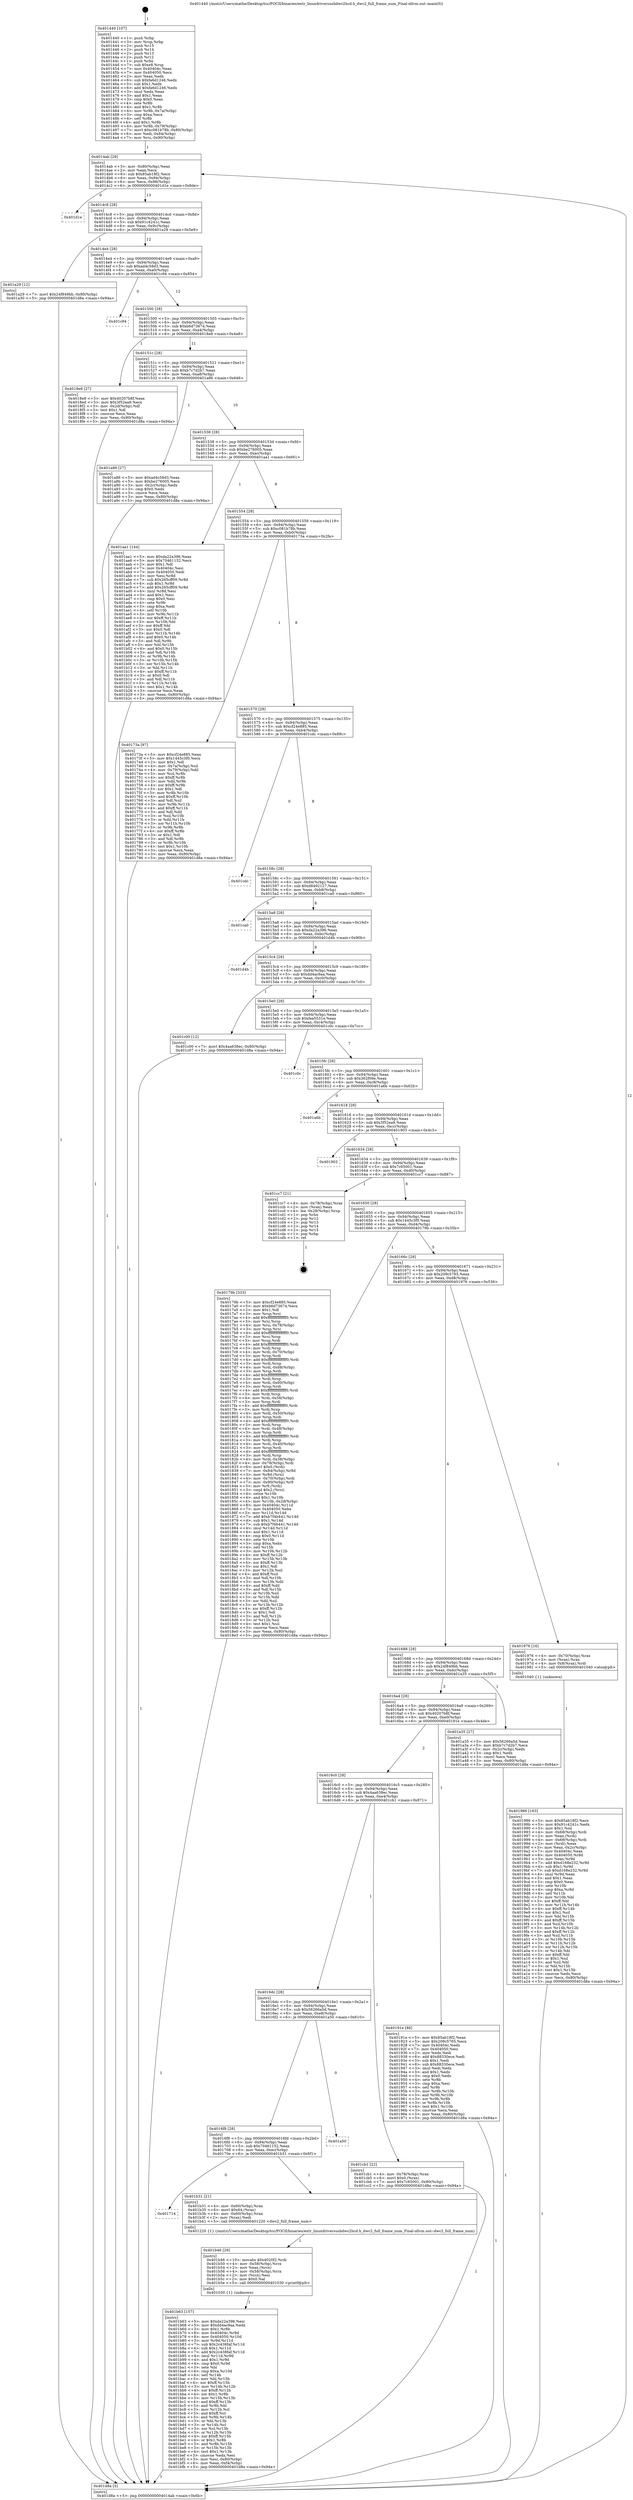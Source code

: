 digraph "0x401440" {
  label = "0x401440 (/mnt/c/Users/mathe/Desktop/tcc/POCII/binaries/extr_linuxdriversusbdwc2hcd.h_dwc2_full_frame_num_Final-ollvm.out::main(0))"
  labelloc = "t"
  node[shape=record]

  Entry [label="",width=0.3,height=0.3,shape=circle,fillcolor=black,style=filled]
  "0x4014ab" [label="{
     0x4014ab [29]\l
     | [instrs]\l
     &nbsp;&nbsp;0x4014ab \<+3\>: mov -0x80(%rbp),%eax\l
     &nbsp;&nbsp;0x4014ae \<+2\>: mov %eax,%ecx\l
     &nbsp;&nbsp;0x4014b0 \<+6\>: sub $0x85ab18f2,%ecx\l
     &nbsp;&nbsp;0x4014b6 \<+6\>: mov %eax,-0x94(%rbp)\l
     &nbsp;&nbsp;0x4014bc \<+6\>: mov %ecx,-0x98(%rbp)\l
     &nbsp;&nbsp;0x4014c2 \<+6\>: je 0000000000401d1e \<main+0x8de\>\l
  }"]
  "0x401d1e" [label="{
     0x401d1e\l
  }", style=dashed]
  "0x4014c8" [label="{
     0x4014c8 [28]\l
     | [instrs]\l
     &nbsp;&nbsp;0x4014c8 \<+5\>: jmp 00000000004014cd \<main+0x8d\>\l
     &nbsp;&nbsp;0x4014cd \<+6\>: mov -0x94(%rbp),%eax\l
     &nbsp;&nbsp;0x4014d3 \<+5\>: sub $0x91c4241c,%eax\l
     &nbsp;&nbsp;0x4014d8 \<+6\>: mov %eax,-0x9c(%rbp)\l
     &nbsp;&nbsp;0x4014de \<+6\>: je 0000000000401a29 \<main+0x5e9\>\l
  }"]
  Exit [label="",width=0.3,height=0.3,shape=circle,fillcolor=black,style=filled,peripheries=2]
  "0x401a29" [label="{
     0x401a29 [12]\l
     | [instrs]\l
     &nbsp;&nbsp;0x401a29 \<+7\>: movl $0x24f849bb,-0x80(%rbp)\l
     &nbsp;&nbsp;0x401a30 \<+5\>: jmp 0000000000401d8a \<main+0x94a\>\l
  }"]
  "0x4014e4" [label="{
     0x4014e4 [28]\l
     | [instrs]\l
     &nbsp;&nbsp;0x4014e4 \<+5\>: jmp 00000000004014e9 \<main+0xa9\>\l
     &nbsp;&nbsp;0x4014e9 \<+6\>: mov -0x94(%rbp),%eax\l
     &nbsp;&nbsp;0x4014ef \<+5\>: sub $0xad4c58d3,%eax\l
     &nbsp;&nbsp;0x4014f4 \<+6\>: mov %eax,-0xa0(%rbp)\l
     &nbsp;&nbsp;0x4014fa \<+6\>: je 0000000000401c94 \<main+0x854\>\l
  }"]
  "0x401b63" [label="{
     0x401b63 [157]\l
     | [instrs]\l
     &nbsp;&nbsp;0x401b63 \<+5\>: mov $0xda22a396,%esi\l
     &nbsp;&nbsp;0x401b68 \<+5\>: mov $0xdd4ac9aa,%edx\l
     &nbsp;&nbsp;0x401b6d \<+3\>: mov $0x1,%r8b\l
     &nbsp;&nbsp;0x401b70 \<+8\>: mov 0x40404c,%r9d\l
     &nbsp;&nbsp;0x401b78 \<+8\>: mov 0x404050,%r10d\l
     &nbsp;&nbsp;0x401b80 \<+3\>: mov %r9d,%r11d\l
     &nbsp;&nbsp;0x401b83 \<+7\>: sub $0x2c438faf,%r11d\l
     &nbsp;&nbsp;0x401b8a \<+4\>: sub $0x1,%r11d\l
     &nbsp;&nbsp;0x401b8e \<+7\>: add $0x2c438faf,%r11d\l
     &nbsp;&nbsp;0x401b95 \<+4\>: imul %r11d,%r9d\l
     &nbsp;&nbsp;0x401b99 \<+4\>: and $0x1,%r9d\l
     &nbsp;&nbsp;0x401b9d \<+4\>: cmp $0x0,%r9d\l
     &nbsp;&nbsp;0x401ba1 \<+3\>: sete %bl\l
     &nbsp;&nbsp;0x401ba4 \<+4\>: cmp $0xa,%r10d\l
     &nbsp;&nbsp;0x401ba8 \<+4\>: setl %r14b\l
     &nbsp;&nbsp;0x401bac \<+3\>: mov %bl,%r15b\l
     &nbsp;&nbsp;0x401baf \<+4\>: xor $0xff,%r15b\l
     &nbsp;&nbsp;0x401bb3 \<+3\>: mov %r14b,%r12b\l
     &nbsp;&nbsp;0x401bb6 \<+4\>: xor $0xff,%r12b\l
     &nbsp;&nbsp;0x401bba \<+4\>: xor $0x1,%r8b\l
     &nbsp;&nbsp;0x401bbe \<+3\>: mov %r15b,%r13b\l
     &nbsp;&nbsp;0x401bc1 \<+4\>: and $0xff,%r13b\l
     &nbsp;&nbsp;0x401bc5 \<+3\>: and %r8b,%bl\l
     &nbsp;&nbsp;0x401bc8 \<+3\>: mov %r12b,%cl\l
     &nbsp;&nbsp;0x401bcb \<+3\>: and $0xff,%cl\l
     &nbsp;&nbsp;0x401bce \<+3\>: and %r8b,%r14b\l
     &nbsp;&nbsp;0x401bd1 \<+3\>: or %bl,%r13b\l
     &nbsp;&nbsp;0x401bd4 \<+3\>: or %r14b,%cl\l
     &nbsp;&nbsp;0x401bd7 \<+3\>: xor %cl,%r13b\l
     &nbsp;&nbsp;0x401bda \<+3\>: or %r12b,%r15b\l
     &nbsp;&nbsp;0x401bdd \<+4\>: xor $0xff,%r15b\l
     &nbsp;&nbsp;0x401be1 \<+4\>: or $0x1,%r8b\l
     &nbsp;&nbsp;0x401be5 \<+3\>: and %r8b,%r15b\l
     &nbsp;&nbsp;0x401be8 \<+3\>: or %r15b,%r13b\l
     &nbsp;&nbsp;0x401beb \<+4\>: test $0x1,%r13b\l
     &nbsp;&nbsp;0x401bef \<+3\>: cmovne %edx,%esi\l
     &nbsp;&nbsp;0x401bf2 \<+3\>: mov %esi,-0x80(%rbp)\l
     &nbsp;&nbsp;0x401bf5 \<+6\>: mov %eax,-0xf4(%rbp)\l
     &nbsp;&nbsp;0x401bfb \<+5\>: jmp 0000000000401d8a \<main+0x94a\>\l
  }"]
  "0x401c94" [label="{
     0x401c94\l
  }", style=dashed]
  "0x401500" [label="{
     0x401500 [28]\l
     | [instrs]\l
     &nbsp;&nbsp;0x401500 \<+5\>: jmp 0000000000401505 \<main+0xc5\>\l
     &nbsp;&nbsp;0x401505 \<+6\>: mov -0x94(%rbp),%eax\l
     &nbsp;&nbsp;0x40150b \<+5\>: sub $0xb6d73674,%eax\l
     &nbsp;&nbsp;0x401510 \<+6\>: mov %eax,-0xa4(%rbp)\l
     &nbsp;&nbsp;0x401516 \<+6\>: je 00000000004018e8 \<main+0x4a8\>\l
  }"]
  "0x401b46" [label="{
     0x401b46 [29]\l
     | [instrs]\l
     &nbsp;&nbsp;0x401b46 \<+10\>: movabs $0x4020f2,%rdi\l
     &nbsp;&nbsp;0x401b50 \<+4\>: mov -0x58(%rbp),%rcx\l
     &nbsp;&nbsp;0x401b54 \<+2\>: mov %eax,(%rcx)\l
     &nbsp;&nbsp;0x401b56 \<+4\>: mov -0x58(%rbp),%rcx\l
     &nbsp;&nbsp;0x401b5a \<+2\>: mov (%rcx),%esi\l
     &nbsp;&nbsp;0x401b5c \<+2\>: mov $0x0,%al\l
     &nbsp;&nbsp;0x401b5e \<+5\>: call 0000000000401030 \<printf@plt\>\l
     | [calls]\l
     &nbsp;&nbsp;0x401030 \{1\} (unknown)\l
  }"]
  "0x4018e8" [label="{
     0x4018e8 [27]\l
     | [instrs]\l
     &nbsp;&nbsp;0x4018e8 \<+5\>: mov $0x40207b8f,%eax\l
     &nbsp;&nbsp;0x4018ed \<+5\>: mov $0x3f52ea9,%ecx\l
     &nbsp;&nbsp;0x4018f2 \<+3\>: mov -0x2d(%rbp),%dl\l
     &nbsp;&nbsp;0x4018f5 \<+3\>: test $0x1,%dl\l
     &nbsp;&nbsp;0x4018f8 \<+3\>: cmovne %ecx,%eax\l
     &nbsp;&nbsp;0x4018fb \<+3\>: mov %eax,-0x80(%rbp)\l
     &nbsp;&nbsp;0x4018fe \<+5\>: jmp 0000000000401d8a \<main+0x94a\>\l
  }"]
  "0x40151c" [label="{
     0x40151c [28]\l
     | [instrs]\l
     &nbsp;&nbsp;0x40151c \<+5\>: jmp 0000000000401521 \<main+0xe1\>\l
     &nbsp;&nbsp;0x401521 \<+6\>: mov -0x94(%rbp),%eax\l
     &nbsp;&nbsp;0x401527 \<+5\>: sub $0xb7c7d2b7,%eax\l
     &nbsp;&nbsp;0x40152c \<+6\>: mov %eax,-0xa8(%rbp)\l
     &nbsp;&nbsp;0x401532 \<+6\>: je 0000000000401a86 \<main+0x646\>\l
  }"]
  "0x401714" [label="{
     0x401714\l
  }", style=dashed]
  "0x401a86" [label="{
     0x401a86 [27]\l
     | [instrs]\l
     &nbsp;&nbsp;0x401a86 \<+5\>: mov $0xad4c58d3,%eax\l
     &nbsp;&nbsp;0x401a8b \<+5\>: mov $0xbe276005,%ecx\l
     &nbsp;&nbsp;0x401a90 \<+3\>: mov -0x2c(%rbp),%edx\l
     &nbsp;&nbsp;0x401a93 \<+3\>: cmp $0x0,%edx\l
     &nbsp;&nbsp;0x401a96 \<+3\>: cmove %ecx,%eax\l
     &nbsp;&nbsp;0x401a99 \<+3\>: mov %eax,-0x80(%rbp)\l
     &nbsp;&nbsp;0x401a9c \<+5\>: jmp 0000000000401d8a \<main+0x94a\>\l
  }"]
  "0x401538" [label="{
     0x401538 [28]\l
     | [instrs]\l
     &nbsp;&nbsp;0x401538 \<+5\>: jmp 000000000040153d \<main+0xfd\>\l
     &nbsp;&nbsp;0x40153d \<+6\>: mov -0x94(%rbp),%eax\l
     &nbsp;&nbsp;0x401543 \<+5\>: sub $0xbe276005,%eax\l
     &nbsp;&nbsp;0x401548 \<+6\>: mov %eax,-0xac(%rbp)\l
     &nbsp;&nbsp;0x40154e \<+6\>: je 0000000000401aa1 \<main+0x661\>\l
  }"]
  "0x401b31" [label="{
     0x401b31 [21]\l
     | [instrs]\l
     &nbsp;&nbsp;0x401b31 \<+4\>: mov -0x60(%rbp),%rax\l
     &nbsp;&nbsp;0x401b35 \<+6\>: movl $0x64,(%rax)\l
     &nbsp;&nbsp;0x401b3b \<+4\>: mov -0x60(%rbp),%rax\l
     &nbsp;&nbsp;0x401b3f \<+2\>: mov (%rax),%edi\l
     &nbsp;&nbsp;0x401b41 \<+5\>: call 0000000000401220 \<dwc2_full_frame_num\>\l
     | [calls]\l
     &nbsp;&nbsp;0x401220 \{1\} (/mnt/c/Users/mathe/Desktop/tcc/POCII/binaries/extr_linuxdriversusbdwc2hcd.h_dwc2_full_frame_num_Final-ollvm.out::dwc2_full_frame_num)\l
  }"]
  "0x401aa1" [label="{
     0x401aa1 [144]\l
     | [instrs]\l
     &nbsp;&nbsp;0x401aa1 \<+5\>: mov $0xda22a396,%eax\l
     &nbsp;&nbsp;0x401aa6 \<+5\>: mov $0x70461152,%ecx\l
     &nbsp;&nbsp;0x401aab \<+2\>: mov $0x1,%dl\l
     &nbsp;&nbsp;0x401aad \<+7\>: mov 0x40404c,%esi\l
     &nbsp;&nbsp;0x401ab4 \<+7\>: mov 0x404050,%edi\l
     &nbsp;&nbsp;0x401abb \<+3\>: mov %esi,%r8d\l
     &nbsp;&nbsp;0x401abe \<+7\>: sub $0x265cff09,%r8d\l
     &nbsp;&nbsp;0x401ac5 \<+4\>: sub $0x1,%r8d\l
     &nbsp;&nbsp;0x401ac9 \<+7\>: add $0x265cff09,%r8d\l
     &nbsp;&nbsp;0x401ad0 \<+4\>: imul %r8d,%esi\l
     &nbsp;&nbsp;0x401ad4 \<+3\>: and $0x1,%esi\l
     &nbsp;&nbsp;0x401ad7 \<+3\>: cmp $0x0,%esi\l
     &nbsp;&nbsp;0x401ada \<+4\>: sete %r9b\l
     &nbsp;&nbsp;0x401ade \<+3\>: cmp $0xa,%edi\l
     &nbsp;&nbsp;0x401ae1 \<+4\>: setl %r10b\l
     &nbsp;&nbsp;0x401ae5 \<+3\>: mov %r9b,%r11b\l
     &nbsp;&nbsp;0x401ae8 \<+4\>: xor $0xff,%r11b\l
     &nbsp;&nbsp;0x401aec \<+3\>: mov %r10b,%bl\l
     &nbsp;&nbsp;0x401aef \<+3\>: xor $0xff,%bl\l
     &nbsp;&nbsp;0x401af2 \<+3\>: xor $0x0,%dl\l
     &nbsp;&nbsp;0x401af5 \<+3\>: mov %r11b,%r14b\l
     &nbsp;&nbsp;0x401af8 \<+4\>: and $0x0,%r14b\l
     &nbsp;&nbsp;0x401afc \<+3\>: and %dl,%r9b\l
     &nbsp;&nbsp;0x401aff \<+3\>: mov %bl,%r15b\l
     &nbsp;&nbsp;0x401b02 \<+4\>: and $0x0,%r15b\l
     &nbsp;&nbsp;0x401b06 \<+3\>: and %dl,%r10b\l
     &nbsp;&nbsp;0x401b09 \<+3\>: or %r9b,%r14b\l
     &nbsp;&nbsp;0x401b0c \<+3\>: or %r10b,%r15b\l
     &nbsp;&nbsp;0x401b0f \<+3\>: xor %r15b,%r14b\l
     &nbsp;&nbsp;0x401b12 \<+3\>: or %bl,%r11b\l
     &nbsp;&nbsp;0x401b15 \<+4\>: xor $0xff,%r11b\l
     &nbsp;&nbsp;0x401b19 \<+3\>: or $0x0,%dl\l
     &nbsp;&nbsp;0x401b1c \<+3\>: and %dl,%r11b\l
     &nbsp;&nbsp;0x401b1f \<+3\>: or %r11b,%r14b\l
     &nbsp;&nbsp;0x401b22 \<+4\>: test $0x1,%r14b\l
     &nbsp;&nbsp;0x401b26 \<+3\>: cmovne %ecx,%eax\l
     &nbsp;&nbsp;0x401b29 \<+3\>: mov %eax,-0x80(%rbp)\l
     &nbsp;&nbsp;0x401b2c \<+5\>: jmp 0000000000401d8a \<main+0x94a\>\l
  }"]
  "0x401554" [label="{
     0x401554 [28]\l
     | [instrs]\l
     &nbsp;&nbsp;0x401554 \<+5\>: jmp 0000000000401559 \<main+0x119\>\l
     &nbsp;&nbsp;0x401559 \<+6\>: mov -0x94(%rbp),%eax\l
     &nbsp;&nbsp;0x40155f \<+5\>: sub $0xc081b78b,%eax\l
     &nbsp;&nbsp;0x401564 \<+6\>: mov %eax,-0xb0(%rbp)\l
     &nbsp;&nbsp;0x40156a \<+6\>: je 000000000040173a \<main+0x2fa\>\l
  }"]
  "0x4016f8" [label="{
     0x4016f8 [28]\l
     | [instrs]\l
     &nbsp;&nbsp;0x4016f8 \<+5\>: jmp 00000000004016fd \<main+0x2bd\>\l
     &nbsp;&nbsp;0x4016fd \<+6\>: mov -0x94(%rbp),%eax\l
     &nbsp;&nbsp;0x401703 \<+5\>: sub $0x70461152,%eax\l
     &nbsp;&nbsp;0x401708 \<+6\>: mov %eax,-0xec(%rbp)\l
     &nbsp;&nbsp;0x40170e \<+6\>: je 0000000000401b31 \<main+0x6f1\>\l
  }"]
  "0x40173a" [label="{
     0x40173a [97]\l
     | [instrs]\l
     &nbsp;&nbsp;0x40173a \<+5\>: mov $0xcf24e885,%eax\l
     &nbsp;&nbsp;0x40173f \<+5\>: mov $0x1445c3f0,%ecx\l
     &nbsp;&nbsp;0x401744 \<+2\>: mov $0x1,%dl\l
     &nbsp;&nbsp;0x401746 \<+4\>: mov -0x7a(%rbp),%sil\l
     &nbsp;&nbsp;0x40174a \<+4\>: mov -0x79(%rbp),%dil\l
     &nbsp;&nbsp;0x40174e \<+3\>: mov %sil,%r8b\l
     &nbsp;&nbsp;0x401751 \<+4\>: xor $0xff,%r8b\l
     &nbsp;&nbsp;0x401755 \<+3\>: mov %dil,%r9b\l
     &nbsp;&nbsp;0x401758 \<+4\>: xor $0xff,%r9b\l
     &nbsp;&nbsp;0x40175c \<+3\>: xor $0x1,%dl\l
     &nbsp;&nbsp;0x40175f \<+3\>: mov %r8b,%r10b\l
     &nbsp;&nbsp;0x401762 \<+4\>: and $0xff,%r10b\l
     &nbsp;&nbsp;0x401766 \<+3\>: and %dl,%sil\l
     &nbsp;&nbsp;0x401769 \<+3\>: mov %r9b,%r11b\l
     &nbsp;&nbsp;0x40176c \<+4\>: and $0xff,%r11b\l
     &nbsp;&nbsp;0x401770 \<+3\>: and %dl,%dil\l
     &nbsp;&nbsp;0x401773 \<+3\>: or %sil,%r10b\l
     &nbsp;&nbsp;0x401776 \<+3\>: or %dil,%r11b\l
     &nbsp;&nbsp;0x401779 \<+3\>: xor %r11b,%r10b\l
     &nbsp;&nbsp;0x40177c \<+3\>: or %r9b,%r8b\l
     &nbsp;&nbsp;0x40177f \<+4\>: xor $0xff,%r8b\l
     &nbsp;&nbsp;0x401783 \<+3\>: or $0x1,%dl\l
     &nbsp;&nbsp;0x401786 \<+3\>: and %dl,%r8b\l
     &nbsp;&nbsp;0x401789 \<+3\>: or %r8b,%r10b\l
     &nbsp;&nbsp;0x40178c \<+4\>: test $0x1,%r10b\l
     &nbsp;&nbsp;0x401790 \<+3\>: cmovne %ecx,%eax\l
     &nbsp;&nbsp;0x401793 \<+3\>: mov %eax,-0x80(%rbp)\l
     &nbsp;&nbsp;0x401796 \<+5\>: jmp 0000000000401d8a \<main+0x94a\>\l
  }"]
  "0x401570" [label="{
     0x401570 [28]\l
     | [instrs]\l
     &nbsp;&nbsp;0x401570 \<+5\>: jmp 0000000000401575 \<main+0x135\>\l
     &nbsp;&nbsp;0x401575 \<+6\>: mov -0x94(%rbp),%eax\l
     &nbsp;&nbsp;0x40157b \<+5\>: sub $0xcf24e885,%eax\l
     &nbsp;&nbsp;0x401580 \<+6\>: mov %eax,-0xb4(%rbp)\l
     &nbsp;&nbsp;0x401586 \<+6\>: je 0000000000401cdc \<main+0x89c\>\l
  }"]
  "0x401d8a" [label="{
     0x401d8a [5]\l
     | [instrs]\l
     &nbsp;&nbsp;0x401d8a \<+5\>: jmp 00000000004014ab \<main+0x6b\>\l
  }"]
  "0x401440" [label="{
     0x401440 [107]\l
     | [instrs]\l
     &nbsp;&nbsp;0x401440 \<+1\>: push %rbp\l
     &nbsp;&nbsp;0x401441 \<+3\>: mov %rsp,%rbp\l
     &nbsp;&nbsp;0x401444 \<+2\>: push %r15\l
     &nbsp;&nbsp;0x401446 \<+2\>: push %r14\l
     &nbsp;&nbsp;0x401448 \<+2\>: push %r13\l
     &nbsp;&nbsp;0x40144a \<+2\>: push %r12\l
     &nbsp;&nbsp;0x40144c \<+1\>: push %rbx\l
     &nbsp;&nbsp;0x40144d \<+7\>: sub $0xe8,%rsp\l
     &nbsp;&nbsp;0x401454 \<+7\>: mov 0x40404c,%eax\l
     &nbsp;&nbsp;0x40145b \<+7\>: mov 0x404050,%ecx\l
     &nbsp;&nbsp;0x401462 \<+2\>: mov %eax,%edx\l
     &nbsp;&nbsp;0x401464 \<+6\>: sub $0xfa6d1246,%edx\l
     &nbsp;&nbsp;0x40146a \<+3\>: sub $0x1,%edx\l
     &nbsp;&nbsp;0x40146d \<+6\>: add $0xfa6d1246,%edx\l
     &nbsp;&nbsp;0x401473 \<+3\>: imul %edx,%eax\l
     &nbsp;&nbsp;0x401476 \<+3\>: and $0x1,%eax\l
     &nbsp;&nbsp;0x401479 \<+3\>: cmp $0x0,%eax\l
     &nbsp;&nbsp;0x40147c \<+4\>: sete %r8b\l
     &nbsp;&nbsp;0x401480 \<+4\>: and $0x1,%r8b\l
     &nbsp;&nbsp;0x401484 \<+4\>: mov %r8b,-0x7a(%rbp)\l
     &nbsp;&nbsp;0x401488 \<+3\>: cmp $0xa,%ecx\l
     &nbsp;&nbsp;0x40148b \<+4\>: setl %r8b\l
     &nbsp;&nbsp;0x40148f \<+4\>: and $0x1,%r8b\l
     &nbsp;&nbsp;0x401493 \<+4\>: mov %r8b,-0x79(%rbp)\l
     &nbsp;&nbsp;0x401497 \<+7\>: movl $0xc081b78b,-0x80(%rbp)\l
     &nbsp;&nbsp;0x40149e \<+6\>: mov %edi,-0x84(%rbp)\l
     &nbsp;&nbsp;0x4014a4 \<+7\>: mov %rsi,-0x90(%rbp)\l
  }"]
  "0x401a50" [label="{
     0x401a50\l
  }", style=dashed]
  "0x401cdc" [label="{
     0x401cdc\l
  }", style=dashed]
  "0x40158c" [label="{
     0x40158c [28]\l
     | [instrs]\l
     &nbsp;&nbsp;0x40158c \<+5\>: jmp 0000000000401591 \<main+0x151\>\l
     &nbsp;&nbsp;0x401591 \<+6\>: mov -0x94(%rbp),%eax\l
     &nbsp;&nbsp;0x401597 \<+5\>: sub $0xd8492127,%eax\l
     &nbsp;&nbsp;0x40159c \<+6\>: mov %eax,-0xb8(%rbp)\l
     &nbsp;&nbsp;0x4015a2 \<+6\>: je 0000000000401ca0 \<main+0x860\>\l
  }"]
  "0x4016dc" [label="{
     0x4016dc [28]\l
     | [instrs]\l
     &nbsp;&nbsp;0x4016dc \<+5\>: jmp 00000000004016e1 \<main+0x2a1\>\l
     &nbsp;&nbsp;0x4016e1 \<+6\>: mov -0x94(%rbp),%eax\l
     &nbsp;&nbsp;0x4016e7 \<+5\>: sub $0x56266a5d,%eax\l
     &nbsp;&nbsp;0x4016ec \<+6\>: mov %eax,-0xe8(%rbp)\l
     &nbsp;&nbsp;0x4016f2 \<+6\>: je 0000000000401a50 \<main+0x610\>\l
  }"]
  "0x401ca0" [label="{
     0x401ca0\l
  }", style=dashed]
  "0x4015a8" [label="{
     0x4015a8 [28]\l
     | [instrs]\l
     &nbsp;&nbsp;0x4015a8 \<+5\>: jmp 00000000004015ad \<main+0x16d\>\l
     &nbsp;&nbsp;0x4015ad \<+6\>: mov -0x94(%rbp),%eax\l
     &nbsp;&nbsp;0x4015b3 \<+5\>: sub $0xda22a396,%eax\l
     &nbsp;&nbsp;0x4015b8 \<+6\>: mov %eax,-0xbc(%rbp)\l
     &nbsp;&nbsp;0x4015be \<+6\>: je 0000000000401d4b \<main+0x90b\>\l
  }"]
  "0x401cb1" [label="{
     0x401cb1 [22]\l
     | [instrs]\l
     &nbsp;&nbsp;0x401cb1 \<+4\>: mov -0x78(%rbp),%rax\l
     &nbsp;&nbsp;0x401cb5 \<+6\>: movl $0x0,(%rax)\l
     &nbsp;&nbsp;0x401cbb \<+7\>: movl $0x7c65001,-0x80(%rbp)\l
     &nbsp;&nbsp;0x401cc2 \<+5\>: jmp 0000000000401d8a \<main+0x94a\>\l
  }"]
  "0x401d4b" [label="{
     0x401d4b\l
  }", style=dashed]
  "0x4015c4" [label="{
     0x4015c4 [28]\l
     | [instrs]\l
     &nbsp;&nbsp;0x4015c4 \<+5\>: jmp 00000000004015c9 \<main+0x189\>\l
     &nbsp;&nbsp;0x4015c9 \<+6\>: mov -0x94(%rbp),%eax\l
     &nbsp;&nbsp;0x4015cf \<+5\>: sub $0xdd4ac9aa,%eax\l
     &nbsp;&nbsp;0x4015d4 \<+6\>: mov %eax,-0xc0(%rbp)\l
     &nbsp;&nbsp;0x4015da \<+6\>: je 0000000000401c00 \<main+0x7c0\>\l
  }"]
  "0x401986" [label="{
     0x401986 [163]\l
     | [instrs]\l
     &nbsp;&nbsp;0x401986 \<+5\>: mov $0x85ab18f2,%ecx\l
     &nbsp;&nbsp;0x40198b \<+5\>: mov $0x91c4241c,%edx\l
     &nbsp;&nbsp;0x401990 \<+3\>: mov $0x1,%sil\l
     &nbsp;&nbsp;0x401993 \<+4\>: mov -0x68(%rbp),%rdi\l
     &nbsp;&nbsp;0x401997 \<+2\>: mov %eax,(%rdi)\l
     &nbsp;&nbsp;0x401999 \<+4\>: mov -0x68(%rbp),%rdi\l
     &nbsp;&nbsp;0x40199d \<+2\>: mov (%rdi),%eax\l
     &nbsp;&nbsp;0x40199f \<+3\>: mov %eax,-0x2c(%rbp)\l
     &nbsp;&nbsp;0x4019a2 \<+7\>: mov 0x40404c,%eax\l
     &nbsp;&nbsp;0x4019a9 \<+8\>: mov 0x404050,%r8d\l
     &nbsp;&nbsp;0x4019b1 \<+3\>: mov %eax,%r9d\l
     &nbsp;&nbsp;0x4019b4 \<+7\>: add $0xd168e232,%r9d\l
     &nbsp;&nbsp;0x4019bb \<+4\>: sub $0x1,%r9d\l
     &nbsp;&nbsp;0x4019bf \<+7\>: sub $0xd168e232,%r9d\l
     &nbsp;&nbsp;0x4019c6 \<+4\>: imul %r9d,%eax\l
     &nbsp;&nbsp;0x4019ca \<+3\>: and $0x1,%eax\l
     &nbsp;&nbsp;0x4019cd \<+3\>: cmp $0x0,%eax\l
     &nbsp;&nbsp;0x4019d0 \<+4\>: sete %r10b\l
     &nbsp;&nbsp;0x4019d4 \<+4\>: cmp $0xa,%r8d\l
     &nbsp;&nbsp;0x4019d8 \<+4\>: setl %r11b\l
     &nbsp;&nbsp;0x4019dc \<+3\>: mov %r10b,%bl\l
     &nbsp;&nbsp;0x4019df \<+3\>: xor $0xff,%bl\l
     &nbsp;&nbsp;0x4019e2 \<+3\>: mov %r11b,%r14b\l
     &nbsp;&nbsp;0x4019e5 \<+4\>: xor $0xff,%r14b\l
     &nbsp;&nbsp;0x4019e9 \<+4\>: xor $0x1,%sil\l
     &nbsp;&nbsp;0x4019ed \<+3\>: mov %bl,%r15b\l
     &nbsp;&nbsp;0x4019f0 \<+4\>: and $0xff,%r15b\l
     &nbsp;&nbsp;0x4019f4 \<+3\>: and %sil,%r10b\l
     &nbsp;&nbsp;0x4019f7 \<+3\>: mov %r14b,%r12b\l
     &nbsp;&nbsp;0x4019fa \<+4\>: and $0xff,%r12b\l
     &nbsp;&nbsp;0x4019fe \<+3\>: and %sil,%r11b\l
     &nbsp;&nbsp;0x401a01 \<+3\>: or %r10b,%r15b\l
     &nbsp;&nbsp;0x401a04 \<+3\>: or %r11b,%r12b\l
     &nbsp;&nbsp;0x401a07 \<+3\>: xor %r12b,%r15b\l
     &nbsp;&nbsp;0x401a0a \<+3\>: or %r14b,%bl\l
     &nbsp;&nbsp;0x401a0d \<+3\>: xor $0xff,%bl\l
     &nbsp;&nbsp;0x401a10 \<+4\>: or $0x1,%sil\l
     &nbsp;&nbsp;0x401a14 \<+3\>: and %sil,%bl\l
     &nbsp;&nbsp;0x401a17 \<+3\>: or %bl,%r15b\l
     &nbsp;&nbsp;0x401a1a \<+4\>: test $0x1,%r15b\l
     &nbsp;&nbsp;0x401a1e \<+3\>: cmovne %edx,%ecx\l
     &nbsp;&nbsp;0x401a21 \<+3\>: mov %ecx,-0x80(%rbp)\l
     &nbsp;&nbsp;0x401a24 \<+5\>: jmp 0000000000401d8a \<main+0x94a\>\l
  }"]
  "0x401c00" [label="{
     0x401c00 [12]\l
     | [instrs]\l
     &nbsp;&nbsp;0x401c00 \<+7\>: movl $0x4aa638ec,-0x80(%rbp)\l
     &nbsp;&nbsp;0x401c07 \<+5\>: jmp 0000000000401d8a \<main+0x94a\>\l
  }"]
  "0x4015e0" [label="{
     0x4015e0 [28]\l
     | [instrs]\l
     &nbsp;&nbsp;0x4015e0 \<+5\>: jmp 00000000004015e5 \<main+0x1a5\>\l
     &nbsp;&nbsp;0x4015e5 \<+6\>: mov -0x94(%rbp),%eax\l
     &nbsp;&nbsp;0x4015eb \<+5\>: sub $0xfea5531e,%eax\l
     &nbsp;&nbsp;0x4015f0 \<+6\>: mov %eax,-0xc4(%rbp)\l
     &nbsp;&nbsp;0x4015f6 \<+6\>: je 0000000000401c0c \<main+0x7cc\>\l
  }"]
  "0x4016c0" [label="{
     0x4016c0 [28]\l
     | [instrs]\l
     &nbsp;&nbsp;0x4016c0 \<+5\>: jmp 00000000004016c5 \<main+0x285\>\l
     &nbsp;&nbsp;0x4016c5 \<+6\>: mov -0x94(%rbp),%eax\l
     &nbsp;&nbsp;0x4016cb \<+5\>: sub $0x4aa638ec,%eax\l
     &nbsp;&nbsp;0x4016d0 \<+6\>: mov %eax,-0xe4(%rbp)\l
     &nbsp;&nbsp;0x4016d6 \<+6\>: je 0000000000401cb1 \<main+0x871\>\l
  }"]
  "0x401c0c" [label="{
     0x401c0c\l
  }", style=dashed]
  "0x4015fc" [label="{
     0x4015fc [28]\l
     | [instrs]\l
     &nbsp;&nbsp;0x4015fc \<+5\>: jmp 0000000000401601 \<main+0x1c1\>\l
     &nbsp;&nbsp;0x401601 \<+6\>: mov -0x94(%rbp),%eax\l
     &nbsp;&nbsp;0x401607 \<+5\>: sub $0x362f09e,%eax\l
     &nbsp;&nbsp;0x40160c \<+6\>: mov %eax,-0xc8(%rbp)\l
     &nbsp;&nbsp;0x401612 \<+6\>: je 0000000000401a6b \<main+0x62b\>\l
  }"]
  "0x40191e" [label="{
     0x40191e [88]\l
     | [instrs]\l
     &nbsp;&nbsp;0x40191e \<+5\>: mov $0x85ab18f2,%eax\l
     &nbsp;&nbsp;0x401923 \<+5\>: mov $0x209c5765,%ecx\l
     &nbsp;&nbsp;0x401928 \<+7\>: mov 0x40404c,%edx\l
     &nbsp;&nbsp;0x40192f \<+7\>: mov 0x404050,%esi\l
     &nbsp;&nbsp;0x401936 \<+2\>: mov %edx,%edi\l
     &nbsp;&nbsp;0x401938 \<+6\>: add $0x88330ece,%edi\l
     &nbsp;&nbsp;0x40193e \<+3\>: sub $0x1,%edi\l
     &nbsp;&nbsp;0x401941 \<+6\>: sub $0x88330ece,%edi\l
     &nbsp;&nbsp;0x401947 \<+3\>: imul %edi,%edx\l
     &nbsp;&nbsp;0x40194a \<+3\>: and $0x1,%edx\l
     &nbsp;&nbsp;0x40194d \<+3\>: cmp $0x0,%edx\l
     &nbsp;&nbsp;0x401950 \<+4\>: sete %r8b\l
     &nbsp;&nbsp;0x401954 \<+3\>: cmp $0xa,%esi\l
     &nbsp;&nbsp;0x401957 \<+4\>: setl %r9b\l
     &nbsp;&nbsp;0x40195b \<+3\>: mov %r8b,%r10b\l
     &nbsp;&nbsp;0x40195e \<+3\>: and %r9b,%r10b\l
     &nbsp;&nbsp;0x401961 \<+3\>: xor %r9b,%r8b\l
     &nbsp;&nbsp;0x401964 \<+3\>: or %r8b,%r10b\l
     &nbsp;&nbsp;0x401967 \<+4\>: test $0x1,%r10b\l
     &nbsp;&nbsp;0x40196b \<+3\>: cmovne %ecx,%eax\l
     &nbsp;&nbsp;0x40196e \<+3\>: mov %eax,-0x80(%rbp)\l
     &nbsp;&nbsp;0x401971 \<+5\>: jmp 0000000000401d8a \<main+0x94a\>\l
  }"]
  "0x401a6b" [label="{
     0x401a6b\l
  }", style=dashed]
  "0x401618" [label="{
     0x401618 [28]\l
     | [instrs]\l
     &nbsp;&nbsp;0x401618 \<+5\>: jmp 000000000040161d \<main+0x1dd\>\l
     &nbsp;&nbsp;0x40161d \<+6\>: mov -0x94(%rbp),%eax\l
     &nbsp;&nbsp;0x401623 \<+5\>: sub $0x3f52ea9,%eax\l
     &nbsp;&nbsp;0x401628 \<+6\>: mov %eax,-0xcc(%rbp)\l
     &nbsp;&nbsp;0x40162e \<+6\>: je 0000000000401903 \<main+0x4c3\>\l
  }"]
  "0x4016a4" [label="{
     0x4016a4 [28]\l
     | [instrs]\l
     &nbsp;&nbsp;0x4016a4 \<+5\>: jmp 00000000004016a9 \<main+0x269\>\l
     &nbsp;&nbsp;0x4016a9 \<+6\>: mov -0x94(%rbp),%eax\l
     &nbsp;&nbsp;0x4016af \<+5\>: sub $0x40207b8f,%eax\l
     &nbsp;&nbsp;0x4016b4 \<+6\>: mov %eax,-0xe0(%rbp)\l
     &nbsp;&nbsp;0x4016ba \<+6\>: je 000000000040191e \<main+0x4de\>\l
  }"]
  "0x401903" [label="{
     0x401903\l
  }", style=dashed]
  "0x401634" [label="{
     0x401634 [28]\l
     | [instrs]\l
     &nbsp;&nbsp;0x401634 \<+5\>: jmp 0000000000401639 \<main+0x1f9\>\l
     &nbsp;&nbsp;0x401639 \<+6\>: mov -0x94(%rbp),%eax\l
     &nbsp;&nbsp;0x40163f \<+5\>: sub $0x7c65001,%eax\l
     &nbsp;&nbsp;0x401644 \<+6\>: mov %eax,-0xd0(%rbp)\l
     &nbsp;&nbsp;0x40164a \<+6\>: je 0000000000401cc7 \<main+0x887\>\l
  }"]
  "0x401a35" [label="{
     0x401a35 [27]\l
     | [instrs]\l
     &nbsp;&nbsp;0x401a35 \<+5\>: mov $0x56266a5d,%eax\l
     &nbsp;&nbsp;0x401a3a \<+5\>: mov $0xb7c7d2b7,%ecx\l
     &nbsp;&nbsp;0x401a3f \<+3\>: mov -0x2c(%rbp),%edx\l
     &nbsp;&nbsp;0x401a42 \<+3\>: cmp $0x1,%edx\l
     &nbsp;&nbsp;0x401a45 \<+3\>: cmovl %ecx,%eax\l
     &nbsp;&nbsp;0x401a48 \<+3\>: mov %eax,-0x80(%rbp)\l
     &nbsp;&nbsp;0x401a4b \<+5\>: jmp 0000000000401d8a \<main+0x94a\>\l
  }"]
  "0x401cc7" [label="{
     0x401cc7 [21]\l
     | [instrs]\l
     &nbsp;&nbsp;0x401cc7 \<+4\>: mov -0x78(%rbp),%rax\l
     &nbsp;&nbsp;0x401ccb \<+2\>: mov (%rax),%eax\l
     &nbsp;&nbsp;0x401ccd \<+4\>: lea -0x28(%rbp),%rsp\l
     &nbsp;&nbsp;0x401cd1 \<+1\>: pop %rbx\l
     &nbsp;&nbsp;0x401cd2 \<+2\>: pop %r12\l
     &nbsp;&nbsp;0x401cd4 \<+2\>: pop %r13\l
     &nbsp;&nbsp;0x401cd6 \<+2\>: pop %r14\l
     &nbsp;&nbsp;0x401cd8 \<+2\>: pop %r15\l
     &nbsp;&nbsp;0x401cda \<+1\>: pop %rbp\l
     &nbsp;&nbsp;0x401cdb \<+1\>: ret\l
  }"]
  "0x401650" [label="{
     0x401650 [28]\l
     | [instrs]\l
     &nbsp;&nbsp;0x401650 \<+5\>: jmp 0000000000401655 \<main+0x215\>\l
     &nbsp;&nbsp;0x401655 \<+6\>: mov -0x94(%rbp),%eax\l
     &nbsp;&nbsp;0x40165b \<+5\>: sub $0x1445c3f0,%eax\l
     &nbsp;&nbsp;0x401660 \<+6\>: mov %eax,-0xd4(%rbp)\l
     &nbsp;&nbsp;0x401666 \<+6\>: je 000000000040179b \<main+0x35b\>\l
  }"]
  "0x401688" [label="{
     0x401688 [28]\l
     | [instrs]\l
     &nbsp;&nbsp;0x401688 \<+5\>: jmp 000000000040168d \<main+0x24d\>\l
     &nbsp;&nbsp;0x40168d \<+6\>: mov -0x94(%rbp),%eax\l
     &nbsp;&nbsp;0x401693 \<+5\>: sub $0x24f849bb,%eax\l
     &nbsp;&nbsp;0x401698 \<+6\>: mov %eax,-0xdc(%rbp)\l
     &nbsp;&nbsp;0x40169e \<+6\>: je 0000000000401a35 \<main+0x5f5\>\l
  }"]
  "0x40179b" [label="{
     0x40179b [333]\l
     | [instrs]\l
     &nbsp;&nbsp;0x40179b \<+5\>: mov $0xcf24e885,%eax\l
     &nbsp;&nbsp;0x4017a0 \<+5\>: mov $0xb6d73674,%ecx\l
     &nbsp;&nbsp;0x4017a5 \<+2\>: mov $0x1,%dl\l
     &nbsp;&nbsp;0x4017a7 \<+3\>: mov %rsp,%rsi\l
     &nbsp;&nbsp;0x4017aa \<+4\>: add $0xfffffffffffffff0,%rsi\l
     &nbsp;&nbsp;0x4017ae \<+3\>: mov %rsi,%rsp\l
     &nbsp;&nbsp;0x4017b1 \<+4\>: mov %rsi,-0x78(%rbp)\l
     &nbsp;&nbsp;0x4017b5 \<+3\>: mov %rsp,%rsi\l
     &nbsp;&nbsp;0x4017b8 \<+4\>: add $0xfffffffffffffff0,%rsi\l
     &nbsp;&nbsp;0x4017bc \<+3\>: mov %rsi,%rsp\l
     &nbsp;&nbsp;0x4017bf \<+3\>: mov %rsp,%rdi\l
     &nbsp;&nbsp;0x4017c2 \<+4\>: add $0xfffffffffffffff0,%rdi\l
     &nbsp;&nbsp;0x4017c6 \<+3\>: mov %rdi,%rsp\l
     &nbsp;&nbsp;0x4017c9 \<+4\>: mov %rdi,-0x70(%rbp)\l
     &nbsp;&nbsp;0x4017cd \<+3\>: mov %rsp,%rdi\l
     &nbsp;&nbsp;0x4017d0 \<+4\>: add $0xfffffffffffffff0,%rdi\l
     &nbsp;&nbsp;0x4017d4 \<+3\>: mov %rdi,%rsp\l
     &nbsp;&nbsp;0x4017d7 \<+4\>: mov %rdi,-0x68(%rbp)\l
     &nbsp;&nbsp;0x4017db \<+3\>: mov %rsp,%rdi\l
     &nbsp;&nbsp;0x4017de \<+4\>: add $0xfffffffffffffff0,%rdi\l
     &nbsp;&nbsp;0x4017e2 \<+3\>: mov %rdi,%rsp\l
     &nbsp;&nbsp;0x4017e5 \<+4\>: mov %rdi,-0x60(%rbp)\l
     &nbsp;&nbsp;0x4017e9 \<+3\>: mov %rsp,%rdi\l
     &nbsp;&nbsp;0x4017ec \<+4\>: add $0xfffffffffffffff0,%rdi\l
     &nbsp;&nbsp;0x4017f0 \<+3\>: mov %rdi,%rsp\l
     &nbsp;&nbsp;0x4017f3 \<+4\>: mov %rdi,-0x58(%rbp)\l
     &nbsp;&nbsp;0x4017f7 \<+3\>: mov %rsp,%rdi\l
     &nbsp;&nbsp;0x4017fa \<+4\>: add $0xfffffffffffffff0,%rdi\l
     &nbsp;&nbsp;0x4017fe \<+3\>: mov %rdi,%rsp\l
     &nbsp;&nbsp;0x401801 \<+4\>: mov %rdi,-0x50(%rbp)\l
     &nbsp;&nbsp;0x401805 \<+3\>: mov %rsp,%rdi\l
     &nbsp;&nbsp;0x401808 \<+4\>: add $0xfffffffffffffff0,%rdi\l
     &nbsp;&nbsp;0x40180c \<+3\>: mov %rdi,%rsp\l
     &nbsp;&nbsp;0x40180f \<+4\>: mov %rdi,-0x48(%rbp)\l
     &nbsp;&nbsp;0x401813 \<+3\>: mov %rsp,%rdi\l
     &nbsp;&nbsp;0x401816 \<+4\>: add $0xfffffffffffffff0,%rdi\l
     &nbsp;&nbsp;0x40181a \<+3\>: mov %rdi,%rsp\l
     &nbsp;&nbsp;0x40181d \<+4\>: mov %rdi,-0x40(%rbp)\l
     &nbsp;&nbsp;0x401821 \<+3\>: mov %rsp,%rdi\l
     &nbsp;&nbsp;0x401824 \<+4\>: add $0xfffffffffffffff0,%rdi\l
     &nbsp;&nbsp;0x401828 \<+3\>: mov %rdi,%rsp\l
     &nbsp;&nbsp;0x40182b \<+4\>: mov %rdi,-0x38(%rbp)\l
     &nbsp;&nbsp;0x40182f \<+4\>: mov -0x78(%rbp),%rdi\l
     &nbsp;&nbsp;0x401833 \<+6\>: movl $0x0,(%rdi)\l
     &nbsp;&nbsp;0x401839 \<+7\>: mov -0x84(%rbp),%r8d\l
     &nbsp;&nbsp;0x401840 \<+3\>: mov %r8d,(%rsi)\l
     &nbsp;&nbsp;0x401843 \<+4\>: mov -0x70(%rbp),%rdi\l
     &nbsp;&nbsp;0x401847 \<+7\>: mov -0x90(%rbp),%r9\l
     &nbsp;&nbsp;0x40184e \<+3\>: mov %r9,(%rdi)\l
     &nbsp;&nbsp;0x401851 \<+3\>: cmpl $0x2,(%rsi)\l
     &nbsp;&nbsp;0x401854 \<+4\>: setne %r10b\l
     &nbsp;&nbsp;0x401858 \<+4\>: and $0x1,%r10b\l
     &nbsp;&nbsp;0x40185c \<+4\>: mov %r10b,-0x2d(%rbp)\l
     &nbsp;&nbsp;0x401860 \<+8\>: mov 0x40404c,%r11d\l
     &nbsp;&nbsp;0x401868 \<+7\>: mov 0x404050,%ebx\l
     &nbsp;&nbsp;0x40186f \<+3\>: mov %r11d,%r14d\l
     &nbsp;&nbsp;0x401872 \<+7\>: add $0xb7f4b441,%r14d\l
     &nbsp;&nbsp;0x401879 \<+4\>: sub $0x1,%r14d\l
     &nbsp;&nbsp;0x40187d \<+7\>: sub $0xb7f4b441,%r14d\l
     &nbsp;&nbsp;0x401884 \<+4\>: imul %r14d,%r11d\l
     &nbsp;&nbsp;0x401888 \<+4\>: and $0x1,%r11d\l
     &nbsp;&nbsp;0x40188c \<+4\>: cmp $0x0,%r11d\l
     &nbsp;&nbsp;0x401890 \<+4\>: sete %r10b\l
     &nbsp;&nbsp;0x401894 \<+3\>: cmp $0xa,%ebx\l
     &nbsp;&nbsp;0x401897 \<+4\>: setl %r15b\l
     &nbsp;&nbsp;0x40189b \<+3\>: mov %r10b,%r12b\l
     &nbsp;&nbsp;0x40189e \<+4\>: xor $0xff,%r12b\l
     &nbsp;&nbsp;0x4018a2 \<+3\>: mov %r15b,%r13b\l
     &nbsp;&nbsp;0x4018a5 \<+4\>: xor $0xff,%r13b\l
     &nbsp;&nbsp;0x4018a9 \<+3\>: xor $0x1,%dl\l
     &nbsp;&nbsp;0x4018ac \<+3\>: mov %r12b,%sil\l
     &nbsp;&nbsp;0x4018af \<+4\>: and $0xff,%sil\l
     &nbsp;&nbsp;0x4018b3 \<+3\>: and %dl,%r10b\l
     &nbsp;&nbsp;0x4018b6 \<+3\>: mov %r13b,%dil\l
     &nbsp;&nbsp;0x4018b9 \<+4\>: and $0xff,%dil\l
     &nbsp;&nbsp;0x4018bd \<+3\>: and %dl,%r15b\l
     &nbsp;&nbsp;0x4018c0 \<+3\>: or %r10b,%sil\l
     &nbsp;&nbsp;0x4018c3 \<+3\>: or %r15b,%dil\l
     &nbsp;&nbsp;0x4018c6 \<+3\>: xor %dil,%sil\l
     &nbsp;&nbsp;0x4018c9 \<+3\>: or %r13b,%r12b\l
     &nbsp;&nbsp;0x4018cc \<+4\>: xor $0xff,%r12b\l
     &nbsp;&nbsp;0x4018d0 \<+3\>: or $0x1,%dl\l
     &nbsp;&nbsp;0x4018d3 \<+3\>: and %dl,%r12b\l
     &nbsp;&nbsp;0x4018d6 \<+3\>: or %r12b,%sil\l
     &nbsp;&nbsp;0x4018d9 \<+4\>: test $0x1,%sil\l
     &nbsp;&nbsp;0x4018dd \<+3\>: cmovne %ecx,%eax\l
     &nbsp;&nbsp;0x4018e0 \<+3\>: mov %eax,-0x80(%rbp)\l
     &nbsp;&nbsp;0x4018e3 \<+5\>: jmp 0000000000401d8a \<main+0x94a\>\l
  }"]
  "0x40166c" [label="{
     0x40166c [28]\l
     | [instrs]\l
     &nbsp;&nbsp;0x40166c \<+5\>: jmp 0000000000401671 \<main+0x231\>\l
     &nbsp;&nbsp;0x401671 \<+6\>: mov -0x94(%rbp),%eax\l
     &nbsp;&nbsp;0x401677 \<+5\>: sub $0x209c5765,%eax\l
     &nbsp;&nbsp;0x40167c \<+6\>: mov %eax,-0xd8(%rbp)\l
     &nbsp;&nbsp;0x401682 \<+6\>: je 0000000000401976 \<main+0x536\>\l
  }"]
  "0x401976" [label="{
     0x401976 [16]\l
     | [instrs]\l
     &nbsp;&nbsp;0x401976 \<+4\>: mov -0x70(%rbp),%rax\l
     &nbsp;&nbsp;0x40197a \<+3\>: mov (%rax),%rax\l
     &nbsp;&nbsp;0x40197d \<+4\>: mov 0x8(%rax),%rdi\l
     &nbsp;&nbsp;0x401981 \<+5\>: call 0000000000401040 \<atoi@plt\>\l
     | [calls]\l
     &nbsp;&nbsp;0x401040 \{1\} (unknown)\l
  }"]
  Entry -> "0x401440" [label=" 1"]
  "0x4014ab" -> "0x401d1e" [label=" 0"]
  "0x4014ab" -> "0x4014c8" [label=" 13"]
  "0x401cc7" -> Exit [label=" 1"]
  "0x4014c8" -> "0x401a29" [label=" 1"]
  "0x4014c8" -> "0x4014e4" [label=" 12"]
  "0x401cb1" -> "0x401d8a" [label=" 1"]
  "0x4014e4" -> "0x401c94" [label=" 0"]
  "0x4014e4" -> "0x401500" [label=" 12"]
  "0x401c00" -> "0x401d8a" [label=" 1"]
  "0x401500" -> "0x4018e8" [label=" 1"]
  "0x401500" -> "0x40151c" [label=" 11"]
  "0x401b63" -> "0x401d8a" [label=" 1"]
  "0x40151c" -> "0x401a86" [label=" 1"]
  "0x40151c" -> "0x401538" [label=" 10"]
  "0x401b46" -> "0x401b63" [label=" 1"]
  "0x401538" -> "0x401aa1" [label=" 1"]
  "0x401538" -> "0x401554" [label=" 9"]
  "0x401b31" -> "0x401b46" [label=" 1"]
  "0x401554" -> "0x40173a" [label=" 1"]
  "0x401554" -> "0x401570" [label=" 8"]
  "0x40173a" -> "0x401d8a" [label=" 1"]
  "0x401440" -> "0x4014ab" [label=" 1"]
  "0x401d8a" -> "0x4014ab" [label=" 12"]
  "0x4016f8" -> "0x401b31" [label=" 1"]
  "0x401570" -> "0x401cdc" [label=" 0"]
  "0x401570" -> "0x40158c" [label=" 8"]
  "0x4016f8" -> "0x401714" [label=" 0"]
  "0x40158c" -> "0x401ca0" [label=" 0"]
  "0x40158c" -> "0x4015a8" [label=" 8"]
  "0x4016dc" -> "0x401a50" [label=" 0"]
  "0x4015a8" -> "0x401d4b" [label=" 0"]
  "0x4015a8" -> "0x4015c4" [label=" 8"]
  "0x4016dc" -> "0x4016f8" [label=" 1"]
  "0x4015c4" -> "0x401c00" [label=" 1"]
  "0x4015c4" -> "0x4015e0" [label=" 7"]
  "0x4016c0" -> "0x401cb1" [label=" 1"]
  "0x4015e0" -> "0x401c0c" [label=" 0"]
  "0x4015e0" -> "0x4015fc" [label=" 7"]
  "0x4016c0" -> "0x4016dc" [label=" 1"]
  "0x4015fc" -> "0x401a6b" [label=" 0"]
  "0x4015fc" -> "0x401618" [label=" 7"]
  "0x401aa1" -> "0x401d8a" [label=" 1"]
  "0x401618" -> "0x401903" [label=" 0"]
  "0x401618" -> "0x401634" [label=" 7"]
  "0x401a35" -> "0x401d8a" [label=" 1"]
  "0x401634" -> "0x401cc7" [label=" 1"]
  "0x401634" -> "0x401650" [label=" 6"]
  "0x401a29" -> "0x401d8a" [label=" 1"]
  "0x401650" -> "0x40179b" [label=" 1"]
  "0x401650" -> "0x40166c" [label=" 5"]
  "0x401976" -> "0x401986" [label=" 1"]
  "0x40179b" -> "0x401d8a" [label=" 1"]
  "0x4018e8" -> "0x401d8a" [label=" 1"]
  "0x40191e" -> "0x401d8a" [label=" 1"]
  "0x40166c" -> "0x401976" [label=" 1"]
  "0x40166c" -> "0x401688" [label=" 4"]
  "0x401986" -> "0x401d8a" [label=" 1"]
  "0x401688" -> "0x401a35" [label=" 1"]
  "0x401688" -> "0x4016a4" [label=" 3"]
  "0x401a86" -> "0x401d8a" [label=" 1"]
  "0x4016a4" -> "0x40191e" [label=" 1"]
  "0x4016a4" -> "0x4016c0" [label=" 2"]
}
